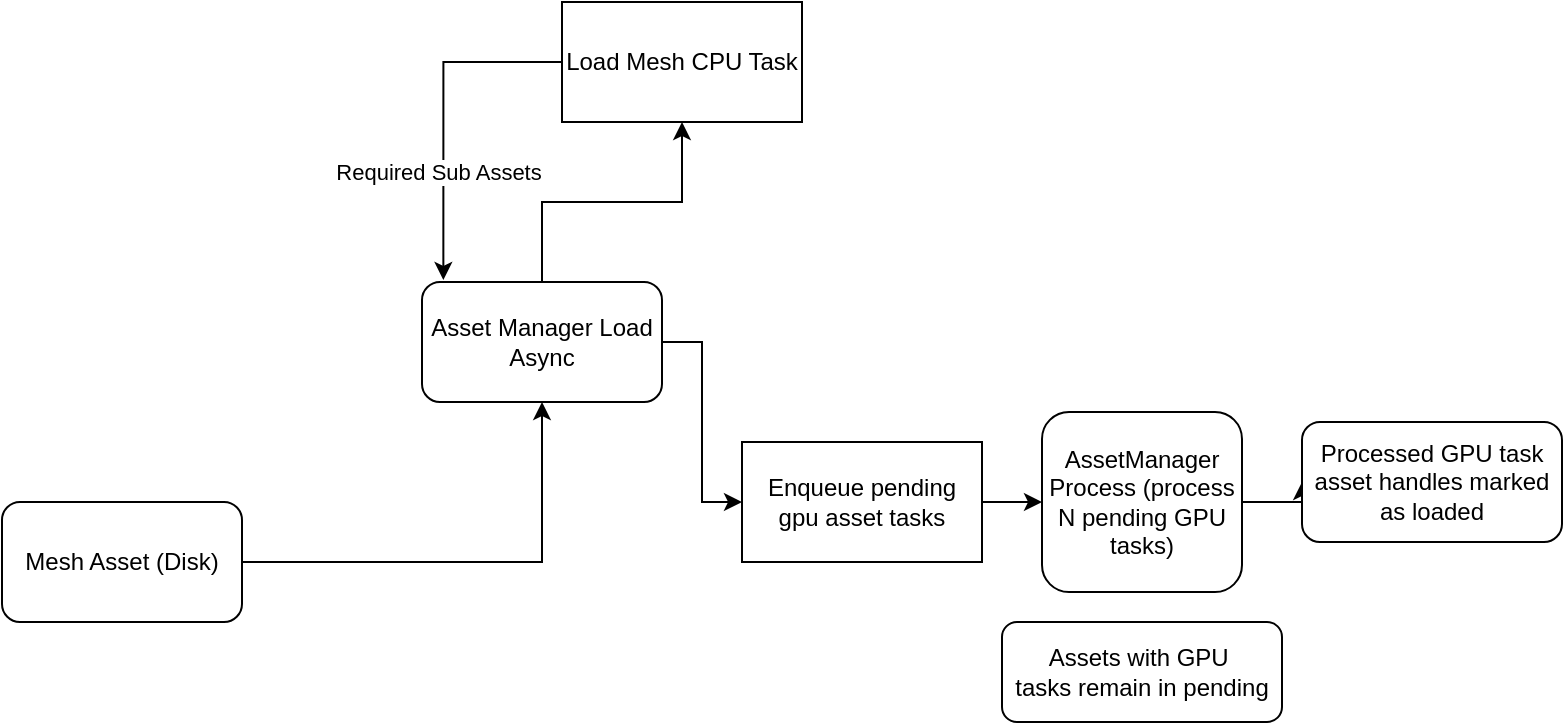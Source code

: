 <mxfile version="24.6.4" type="device">
  <diagram name="Page-1" id="bTpvMjrk-m8IayPUnzQr">
    <mxGraphModel dx="1100" dy="990" grid="1" gridSize="10" guides="1" tooltips="1" connect="1" arrows="1" fold="1" page="1" pageScale="1" pageWidth="850" pageHeight="1100" math="0" shadow="0">
      <root>
        <mxCell id="0" />
        <mxCell id="1" parent="0" />
        <mxCell id="E1dW14dmvkVsEUN-O3er-3" style="edgeStyle=orthogonalEdgeStyle;rounded=0;orthogonalLoop=1;jettySize=auto;html=1;exitX=1;exitY=0.5;exitDx=0;exitDy=0;" edge="1" parent="1" source="E1dW14dmvkVsEUN-O3er-1" target="E1dW14dmvkVsEUN-O3er-2">
          <mxGeometry relative="1" as="geometry" />
        </mxCell>
        <mxCell id="E1dW14dmvkVsEUN-O3er-1" value="Mesh Asset (Disk)" style="rounded=1;whiteSpace=wrap;html=1;" vertex="1" parent="1">
          <mxGeometry x="30" y="370" width="120" height="60" as="geometry" />
        </mxCell>
        <mxCell id="E1dW14dmvkVsEUN-O3er-6" style="edgeStyle=orthogonalEdgeStyle;rounded=0;orthogonalLoop=1;jettySize=auto;html=1;exitX=0.5;exitY=0;exitDx=0;exitDy=0;entryX=0.5;entryY=1;entryDx=0;entryDy=0;" edge="1" parent="1" source="E1dW14dmvkVsEUN-O3er-2" target="E1dW14dmvkVsEUN-O3er-7">
          <mxGeometry relative="1" as="geometry">
            <mxPoint x="370" y="190" as="targetPoint" />
          </mxGeometry>
        </mxCell>
        <mxCell id="E1dW14dmvkVsEUN-O3er-22" style="edgeStyle=orthogonalEdgeStyle;rounded=0;orthogonalLoop=1;jettySize=auto;html=1;exitX=1;exitY=0.5;exitDx=0;exitDy=0;entryX=0;entryY=0.5;entryDx=0;entryDy=0;" edge="1" parent="1" source="E1dW14dmvkVsEUN-O3er-2" target="E1dW14dmvkVsEUN-O3er-14">
          <mxGeometry relative="1" as="geometry" />
        </mxCell>
        <mxCell id="E1dW14dmvkVsEUN-O3er-2" value="Asset Manager Load Async" style="rounded=1;whiteSpace=wrap;html=1;" vertex="1" parent="1">
          <mxGeometry x="240" y="260" width="120" height="60" as="geometry" />
        </mxCell>
        <mxCell id="E1dW14dmvkVsEUN-O3er-26" style="edgeStyle=orthogonalEdgeStyle;rounded=0;orthogonalLoop=1;jettySize=auto;html=1;exitX=1;exitY=0.5;exitDx=0;exitDy=0;entryX=0;entryY=0.5;entryDx=0;entryDy=0;" edge="1" parent="1" source="E1dW14dmvkVsEUN-O3er-4" target="E1dW14dmvkVsEUN-O3er-25">
          <mxGeometry relative="1" as="geometry" />
        </mxCell>
        <mxCell id="E1dW14dmvkVsEUN-O3er-4" value="AssetManager Process (process N pending GPU tasks)" style="rounded=1;whiteSpace=wrap;html=1;" vertex="1" parent="1">
          <mxGeometry x="550" y="325" width="100" height="90" as="geometry" />
        </mxCell>
        <mxCell id="E1dW14dmvkVsEUN-O3er-8" style="edgeStyle=orthogonalEdgeStyle;rounded=0;orthogonalLoop=1;jettySize=auto;html=1;exitX=0;exitY=0.5;exitDx=0;exitDy=0;entryX=0.089;entryY=-0.017;entryDx=0;entryDy=0;entryPerimeter=0;" edge="1" parent="1" source="E1dW14dmvkVsEUN-O3er-7" target="E1dW14dmvkVsEUN-O3er-2">
          <mxGeometry relative="1" as="geometry">
            <mxPoint x="250" y="150" as="targetPoint" />
          </mxGeometry>
        </mxCell>
        <mxCell id="E1dW14dmvkVsEUN-O3er-10" value="Required Sub Assets" style="edgeLabel;html=1;align=center;verticalAlign=middle;resizable=0;points=[];" vertex="1" connectable="0" parent="E1dW14dmvkVsEUN-O3er-8">
          <mxGeometry x="0.354" y="-3" relative="1" as="geometry">
            <mxPoint as="offset" />
          </mxGeometry>
        </mxCell>
        <mxCell id="E1dW14dmvkVsEUN-O3er-7" value="Load Mesh CPU Task" style="rounded=0;whiteSpace=wrap;html=1;" vertex="1" parent="1">
          <mxGeometry x="310" y="120" width="120" height="60" as="geometry" />
        </mxCell>
        <mxCell id="E1dW14dmvkVsEUN-O3er-23" style="edgeStyle=orthogonalEdgeStyle;rounded=0;orthogonalLoop=1;jettySize=auto;html=1;exitX=1;exitY=0.5;exitDx=0;exitDy=0;entryX=0;entryY=0.5;entryDx=0;entryDy=0;" edge="1" parent="1" source="E1dW14dmvkVsEUN-O3er-14" target="E1dW14dmvkVsEUN-O3er-4">
          <mxGeometry relative="1" as="geometry" />
        </mxCell>
        <mxCell id="E1dW14dmvkVsEUN-O3er-14" value="Enqueue pending&lt;div&gt;gpu asset tasks&lt;/div&gt;" style="whiteSpace=wrap;html=1;" vertex="1" parent="1">
          <mxGeometry x="400" y="340" width="120" height="60" as="geometry" />
        </mxCell>
        <mxCell id="E1dW14dmvkVsEUN-O3er-20" value="&lt;span style=&quot;text-wrap: nowrap;&quot;&gt;Assets with GPU&amp;nbsp;&lt;/span&gt;&lt;div&gt;&lt;span style=&quot;text-wrap: nowrap;&quot;&gt;tasks remain in pending&lt;/span&gt;&lt;/div&gt;" style="rounded=1;whiteSpace=wrap;html=1;" vertex="1" parent="1">
          <mxGeometry x="530" y="430" width="140" height="50" as="geometry" />
        </mxCell>
        <mxCell id="E1dW14dmvkVsEUN-O3er-25" value="Processed GPU task asset handles marked as loaded" style="rounded=1;whiteSpace=wrap;html=1;" vertex="1" parent="1">
          <mxGeometry x="680" y="330" width="130" height="60" as="geometry" />
        </mxCell>
      </root>
    </mxGraphModel>
  </diagram>
</mxfile>
